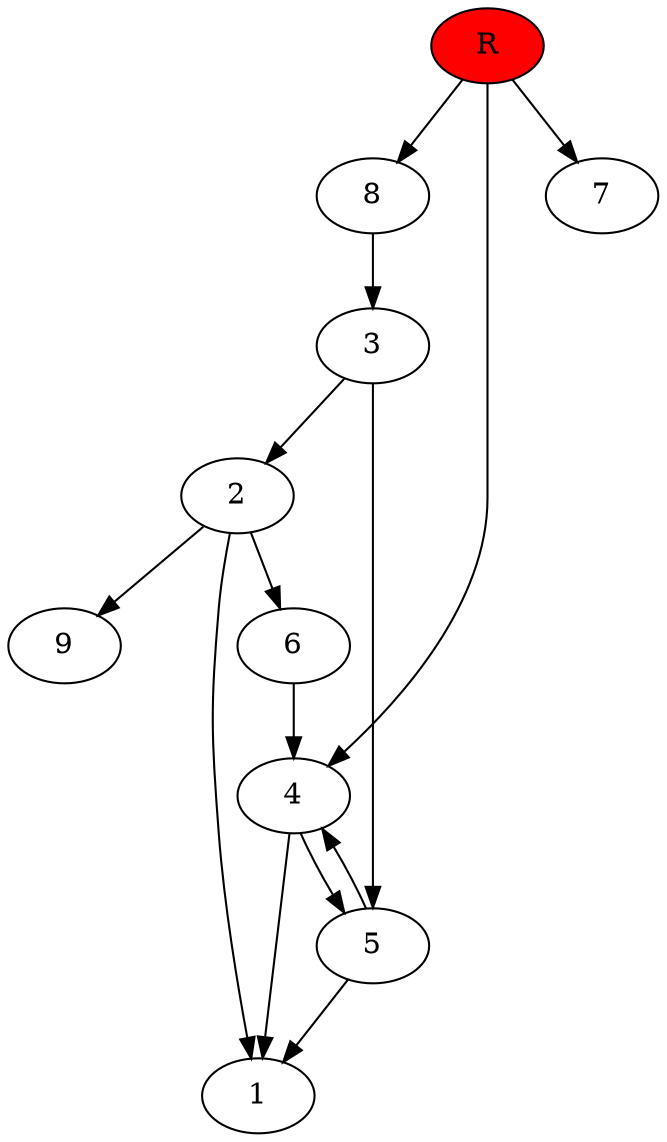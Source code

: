 digraph prb44180 {
	1
	2
	3
	4
	5
	6
	7
	8
	R [fillcolor="#ff0000" style=filled]
	2 -> 1
	2 -> 6
	2 -> 9
	3 -> 2
	3 -> 5
	4 -> 1
	4 -> 5
	5 -> 1
	5 -> 4
	6 -> 4
	8 -> 3
	R -> 4
	R -> 7
	R -> 8
}
